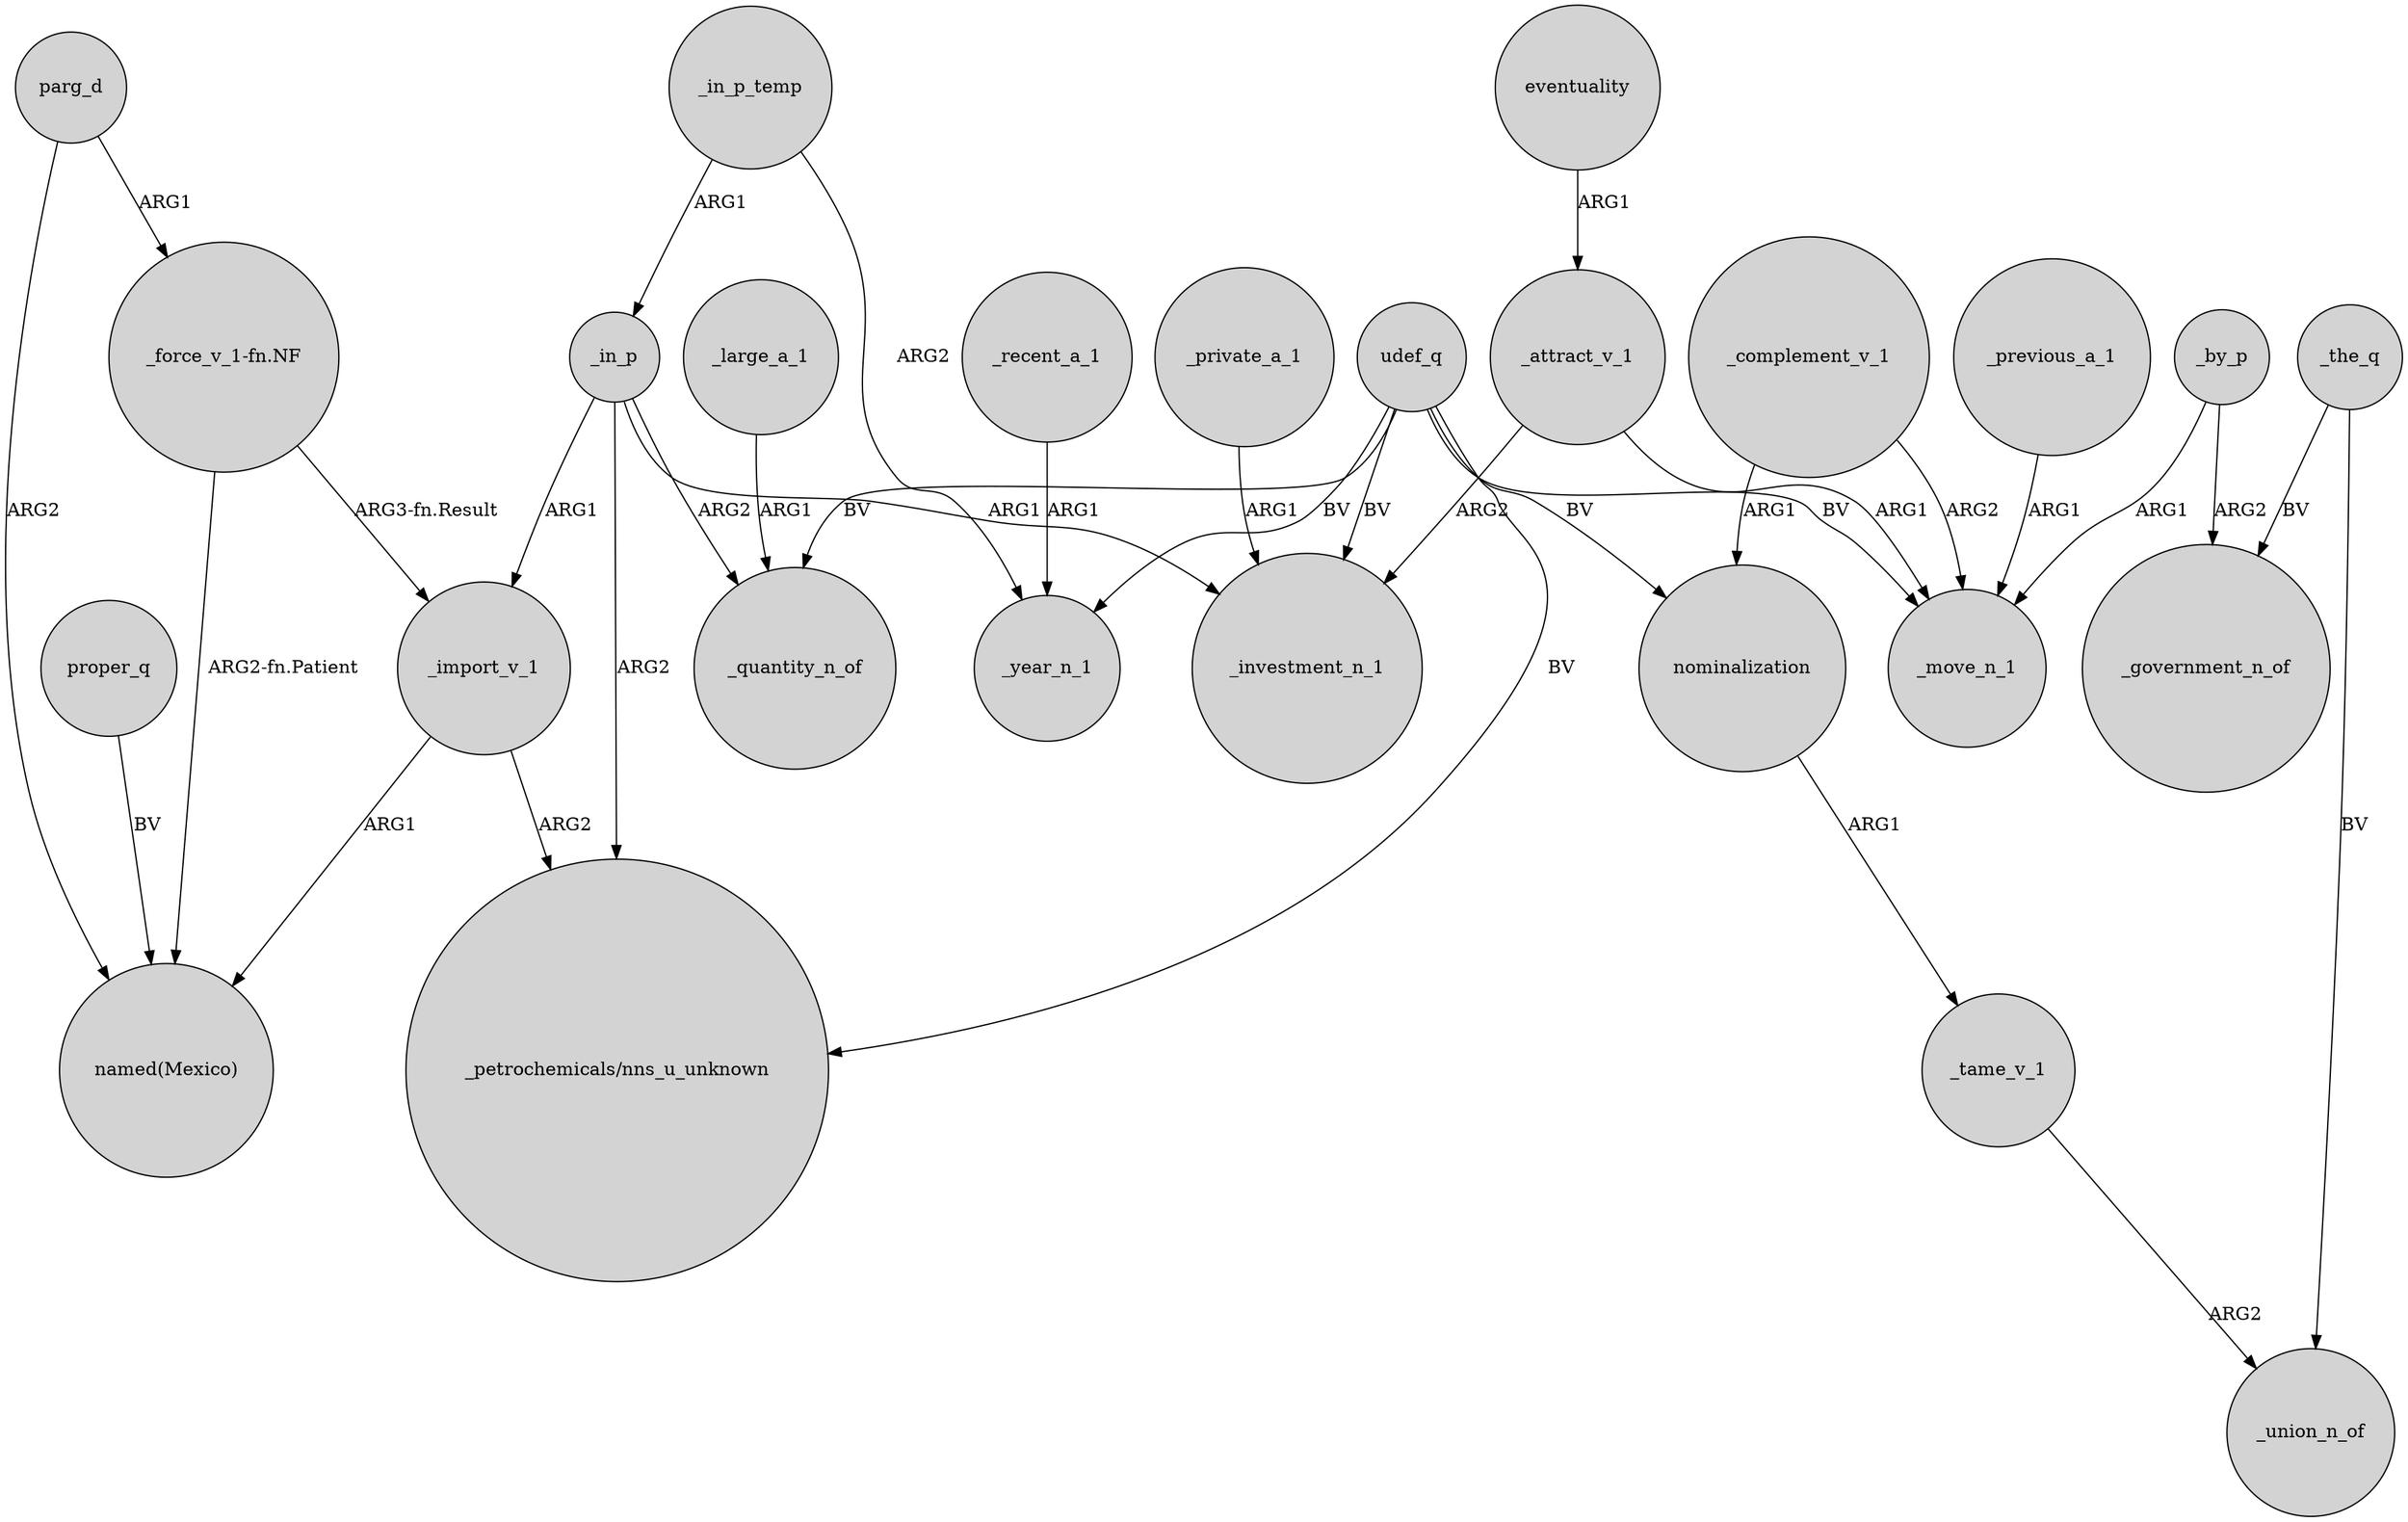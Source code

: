 digraph {
	node [shape=circle style=filled]
	_private_a_1 -> _investment_n_1 [label=ARG1]
	_large_a_1 -> _quantity_n_of [label=ARG1]
	udef_q -> _move_n_1 [label=BV]
	_attract_v_1 -> _investment_n_1 [label=ARG2]
	_in_p -> "_petrochemicals/nns_u_unknown" [label=ARG2]
	_the_q -> _union_n_of [label=BV]
	_attract_v_1 -> _move_n_1 [label=ARG1]
	_complement_v_1 -> _move_n_1 [label=ARG2]
	_import_v_1 -> "_petrochemicals/nns_u_unknown" [label=ARG2]
	_by_p -> _move_n_1 [label=ARG1]
	_complement_v_1 -> nominalization [label=ARG1]
	udef_q -> "_petrochemicals/nns_u_unknown" [label=BV]
	"_force_v_1-fn.NF" -> _import_v_1 [label="ARG3-fn.Result"]
	eventuality -> _attract_v_1 [label=ARG1]
	_previous_a_1 -> _move_n_1 [label=ARG1]
	proper_q -> "named(Mexico)" [label=BV]
	nominalization -> _tame_v_1 [label=ARG1]
	_in_p_temp -> _year_n_1 [label=ARG2]
	_in_p_temp -> _in_p [label=ARG1]
	_import_v_1 -> "named(Mexico)" [label=ARG1]
	_tame_v_1 -> _union_n_of [label=ARG2]
	"_force_v_1-fn.NF" -> "named(Mexico)" [label="ARG2-fn.Patient"]
	udef_q -> _quantity_n_of [label=BV]
	_recent_a_1 -> _year_n_1 [label=ARG1]
	_in_p -> _quantity_n_of [label=ARG2]
	_in_p -> _import_v_1 [label=ARG1]
	udef_q -> nominalization [label=BV]
	parg_d -> "_force_v_1-fn.NF" [label=ARG1]
	_the_q -> _government_n_of [label=BV]
	udef_q -> _investment_n_1 [label=BV]
	udef_q -> _year_n_1 [label=BV]
	parg_d -> "named(Mexico)" [label=ARG2]
	_by_p -> _government_n_of [label=ARG2]
	_in_p -> _investment_n_1 [label=ARG1]
}
